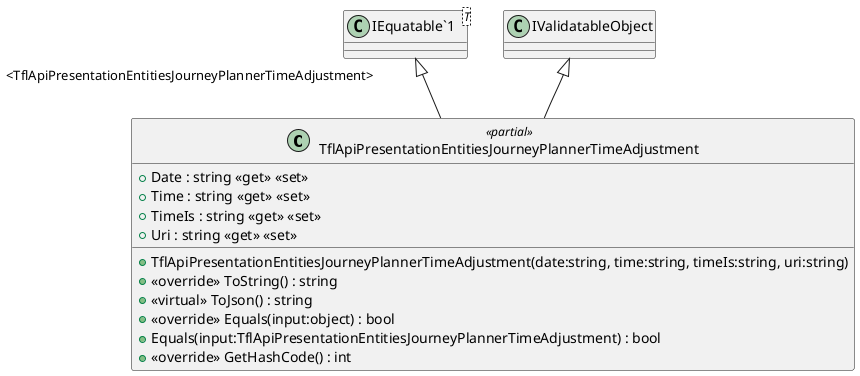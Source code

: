 @startuml
class TflApiPresentationEntitiesJourneyPlannerTimeAdjustment <<partial>> {
    + TflApiPresentationEntitiesJourneyPlannerTimeAdjustment(date:string, time:string, timeIs:string, uri:string)
    + Date : string <<get>> <<set>>
    + Time : string <<get>> <<set>>
    + TimeIs : string <<get>> <<set>>
    + Uri : string <<get>> <<set>>
    + <<override>> ToString() : string
    + <<virtual>> ToJson() : string
    + <<override>> Equals(input:object) : bool
    + Equals(input:TflApiPresentationEntitiesJourneyPlannerTimeAdjustment) : bool
    + <<override>> GetHashCode() : int
}
class "IEquatable`1"<T> {
}
"IEquatable`1" "<TflApiPresentationEntitiesJourneyPlannerTimeAdjustment>" <|-- TflApiPresentationEntitiesJourneyPlannerTimeAdjustment
IValidatableObject <|-- TflApiPresentationEntitiesJourneyPlannerTimeAdjustment
@enduml
